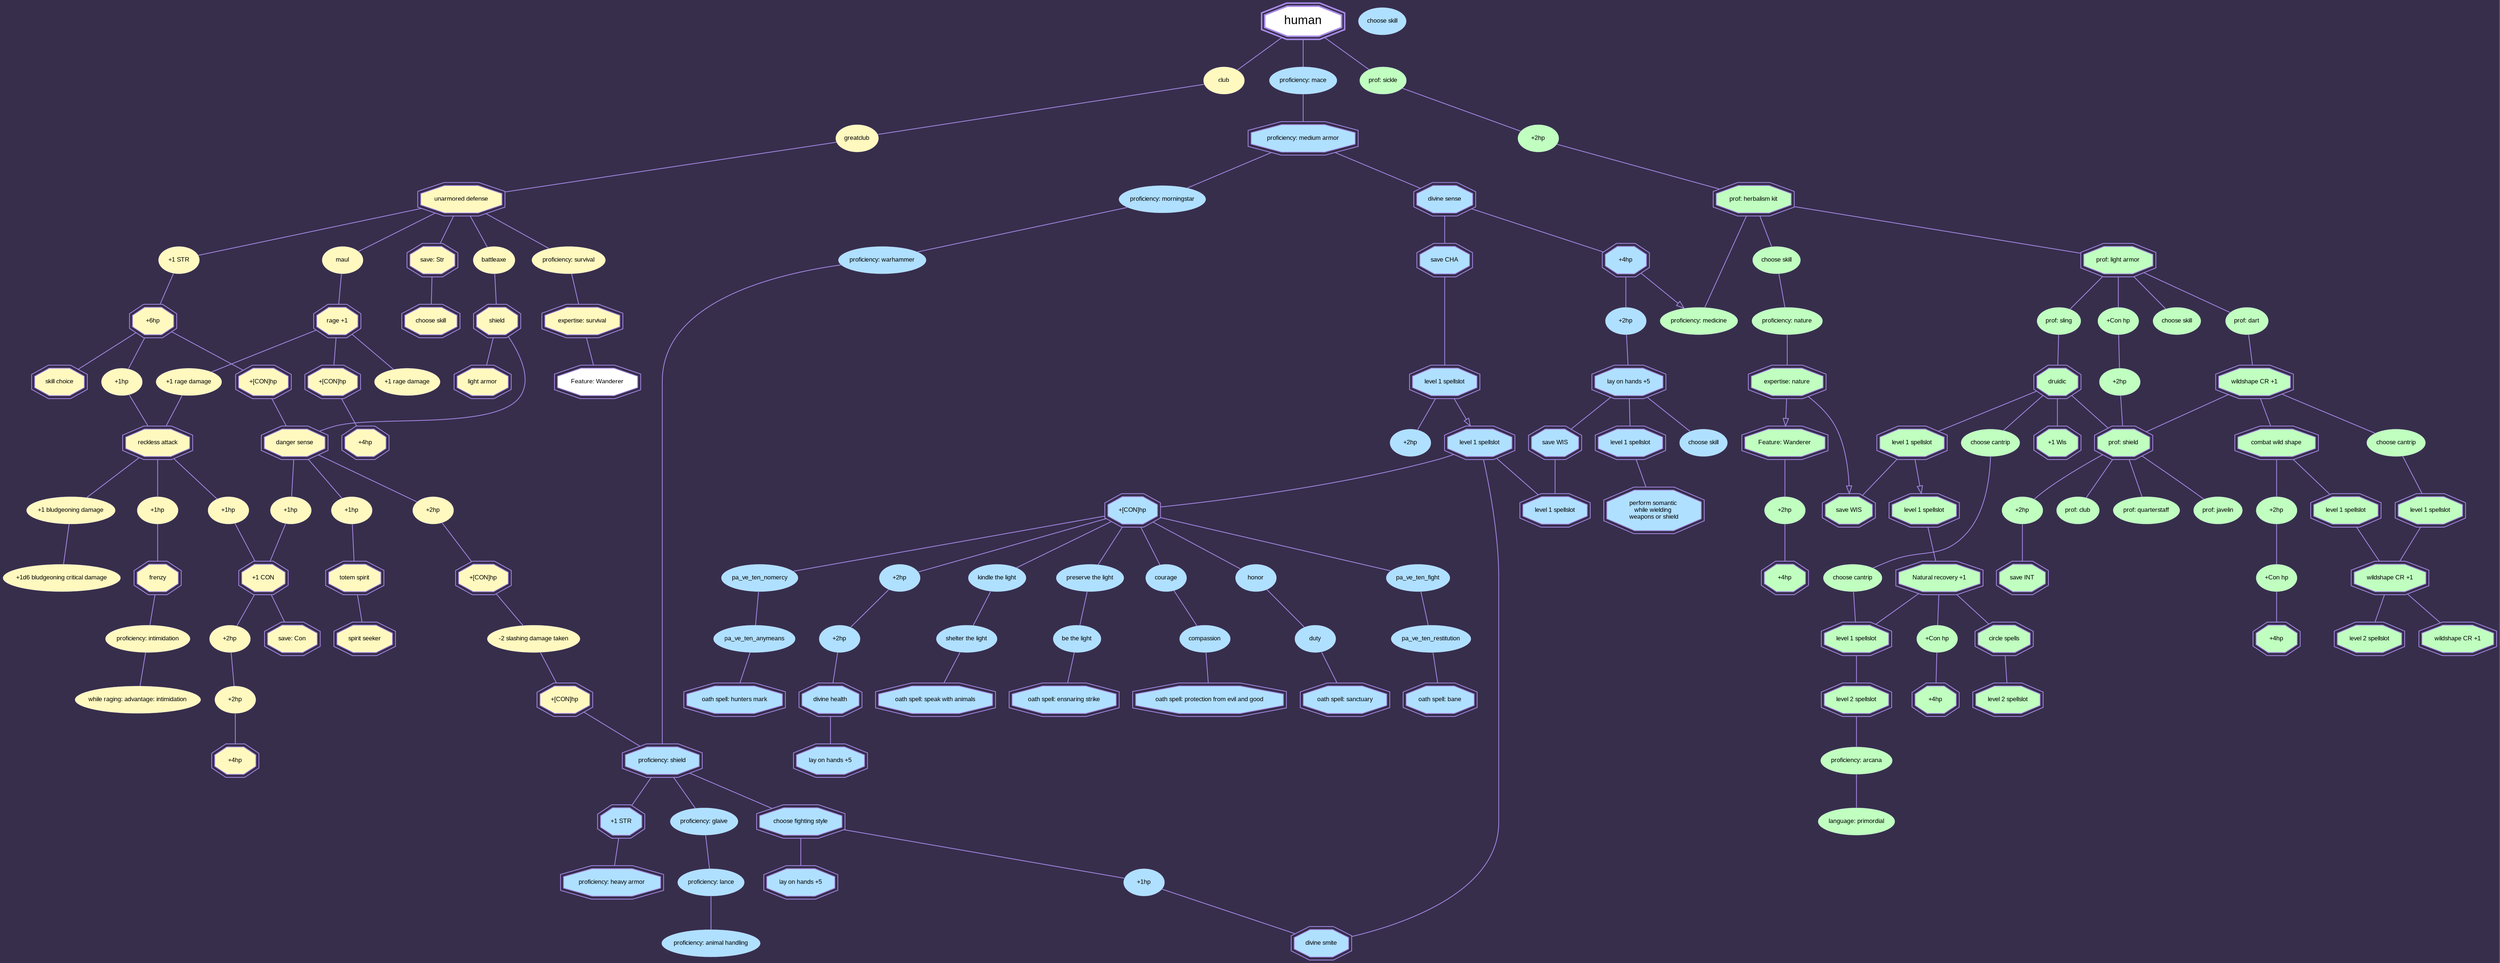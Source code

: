 digraph PathofDnD{
  node [penwidth = 1.0, fontsize =8, style = "filled",
  fillcolor = "#ffffff", color = "0.72,0.4,0.9",
  shape = "doubleoctagon", fontname = "Arial"];
  graph [root = "human", overlap = "false", bgcolor = "0.72,0.4,0.3";];
  edge [arrowhead = none, len=1.2, color = "0.72,0.4,0.9"];


  "human" [fontsize = 16, penwidth = 2];


  subgraph Barbarian{

  node [style = "filled" fillcolor = "#fff9c0";]
  //class Skills
    //1
      bb_rage_1[label = "rage +1"];
       "unarmored defense" "+6hp";
    //2
      "reckless attack" "danger sense"
    //3
      "frenzy" "spirit seeker" "totem spirit"
  //proficiencies
    "light armor" "shield" "save: Con" "save: Str" "skill choice"
    bb_skill_1[label = "choose skill"];
    bb_e_survival[label = "expertise: survival"];

    bb_con_1 [label="+1 CON"];

    bb_hp_con_1 [label = "+[CON]hp"]
    bb_hp_con_2 [label = "+[CON]hp"]
    bb_hp_con_3 [label = "+[CON]hp"]
    bb_hp_con_4 [label = "+[CON]hp"]
    bb_hp4_1 [label = "+4hp"]
    bb_hp4_2 [label = "+4hp"]

    subgraph bb_minor{
    node [penwidth = 0.1, shape = "ellipse"];
    //proficiencies
      "club" "greatclub"  "battleaxe" "maul"
      bb_p_survival[label = "proficiency: survival"];
      bb_p_intimidation[label = "proficiency: intimidation"]

      bb_advantage_intimidation [label = "while raging: advantage: intimidation"]

    //boni
      bb_str_1 [label="+1 STR"];
      bb_rd_1 [label="+1 rage damage"]
      bb_rd_2 [label="+1 rage damage"]
      bb_hp_1 [label="+1hp"]
      bb_hp_2 [label="+1hp"]
      bb_hp_3 [label="+1hp"]
      bb_hp_4 [label="+1hp"]
      bb_hp_5 [label="+1hp"]
      bb_hp2_1 [label = "+2hp"]
      bb_hp2_2 [label = "+2hp"]
      bb_hp2_3 [label = "+2hp"]

      bb_damageredux_slashing_1 [label = "-2 slashing damage taken"]
      bb_damageinc_bludgeoning_1 [label = "+1 bludgeoning damage"]
      bb_critinc_damage_bludgeoning [label = "+1d6 bludgeoning critical damage"]

    }

  //edges
    human-> "club" -> "greatclub" -> "unarmored defense" ;

    "save: Str" -> bb_skill_1;

    "unarmored defense" -> "save: Str";
    "unarmored defense" -> bb_str_1 -> "+6hp";
    "unarmored defense" -> "maul" ->bb_rage_1
    "unarmored defense" -> "battleaxe" -> "shield";
    "unarmored defense" -> bb_p_survival -> bb_e_survival;

    bb_rage_1 -> bb_rd_2 -> "reckless attack";
    bb_rage_1 -> bb_rd_1;
    bb_rage_1 -> bb_hp_con_4;

    bb_hp_con_4 -> bb_hp4_2;

    "shield" ->  "light armor";
    "shield" -> "danger sense";

    "+6hp" -> bb_hp_5 -> "reckless attack";
    "+6hp" -> bb_hp_con_1;
    "+6hp" -> "skill choice";

    bb_hp_con_1 -> "danger sense";

    "reckless attack" -> bb_hp_1 -> "frenzy";
    "reckless attack" -> bb_hp_3 -> bb_con_1;
    "reckless attack" -> bb_damageinc_bludgeoning_1 -> bb_critinc_damage_bludgeoning;

    "danger sense" -> bb_hp_2 -> "totem spirit";
    "danger sense" -> bb_hp_4 -> bb_con_1;
    "danger sense" ->bb_hp2_1 -> bb_hp_con_2;

    bb_hp_con_2 -> bb_damageredux_slashing_1 -> bb_hp_con_3;

    bb_con_1 -> "save: Con"
    bb_con_1 -> bb_hp2_2 ->bb_hp2_3 -> bb_hp4_1;

    "totem spirit" -> "spirit seeker";

    "frenzy" -> bb_p_intimidation ->bb_advantage_intimidation;
  }

  subgraph Druid{
    node [style = "filled" fillcolor = "#c0ffc0";]
    //class Skills
      "druidic" "circle spells" "combat wild shape"

      dr_f_wanderer [label = "Feature: Wanderer"];

      dr_recovery_1 [label = "Natural recovery +1"];

      dr_s_int [label = "save INT"];
      dr_s_wis [label = "save WIS"];
      dr_e_nature [label = "expertise: nature"];

      dr_wis1_1 [label = "+1 Wis"];

      dr_ss_l1_1 [label = "level 1 spellslot"];
      dr_ss_l1_2 [label = "level 1 spellslot"];
      dr_ss_l1_3 [label = "level 1 spellslot"];
      dr_ss_l1_4 [label = "level 1 spellslot"];
      dr_ss_l1_5 [label = "level 1 spellslot"];
      dr_ss_l2_1 [label = "level 2 spellslot"];
      dr_ss_l2_2 [label = "level 2 spellslot"];
      dr_ss_l2_3 [label = "level 2 spellslot"];

      dr_ws_1 [label = "wildshape CR +1"];
      dr_ws_2 [label = "wildshape CR +1"];
      dr_ws_3 [label = "wildshape CR +1"];

    //proficiencies
      dr_la [label = "prof: light armor"];
      dr_sh [label= "prof: shield"];
      dr_t_helrbalismkit [label = "prof: herbalism kit"];

      dr_hp4_1 [label = "+4hp"];
      dr_hp4_2 [label = "+4hp"];
      dr_hp4_3 [label = "+4hp"];


    subgraph dr_minor{
      node [penwidth = 0.1, shape = "ellipse"];

      dr_cantrip_1 [label = "choose cantrip"];
      dr_cantrip_2[ label = "choose cantrip"];
      dr_cantrip_3[ label = "choose cantrip"];

      dr_skill_1 [label = "choose skill"];
      dr_skill_2 [label = "choose skill"];
      dr_p_nature [label = "proficiency: nature"];
      dr_p_medicine [label = "proficiency: medicine"];
      dr_p_arcana [label = "proficiency: arcana"];

      dr_l_primordial [label = "language: primordial"]

      dr_club [label="prof: club"];
      dr_sickle [label="prof: sickle"];
      dr_dart [label="prof: dart"];
      dr_sling [label="prof: sling"];
      dr_quarterstaff [label="prof: quarterstaff"];
      dr_javelin [label="prof: javelin"];

      dr_hp2_1 [label = "+2hp"];
      dr_hp2_2 [label = "+2hp"];
      dr_hp2_3 [label = "+2hp"];
      dr_hp2_4 [label = "+2hp"];
      dr_hp2_5 [label = "+2hp"];

      dr_conHp_1 [label = "+Con hp"];
      dr_conHp_2 [label = "+Con hp"];
      dr_conHp_3 [label = "+Con hp"];


    }
    //edges
    human -> dr_sickle;
    dr_sickle -> dr_hp2_5 -> dr_t_helrbalismkit;

    dr_t_helrbalismkit -> dr_la;
    dr_t_helrbalismkit -> dr_skill_1 -> dr_p_nature -> dr_e_nature;
    dr_t_helrbalismkit -> dr_p_medicine;

    dr_e_nature -> dr_s_wis[arrowhead = empty];
    dr_e_nature -> dr_f_wanderer[arrowhead = empty];

    dr_f_wanderer -> dr_hp2_3 -> dr_hp4_2;

    dr_la -> dr_sling -> "druidic";
    dr_la -> dr_dart -> dr_ws_1;
    dr_la -> dr_skill_2;
    dr_la -> dr_conHp_2 -> dr_hp2_4 -> dr_sh;

    "druidic"  ->dr_ss_l1_1;
    "druidic" -> dr_sh;
    "druidic" -> dr_cantrip_2 -> dr_cantrip_3 -> dr_ss_l1_5;
    "druidic" -> dr_wis1_1;

    dr_sh -> dr_hp2_1 -> dr_s_int;
    dr_sh -> {dr_quarterstaff dr_javelin dr_club};

    dr_ss_l1_5 -> dr_ss_l2_1;

    dr_ss_l2_1 -> dr_p_arcana -> dr_l_primordial;

    dr_ss_l1_1 -> dr_ss_l1_2[arrowhead = empty];
    dr_ss_l1_1 -> dr_s_wis;

    dr_ss_l1_2 -> dr_recovery_1;

    dr_recovery_1 -> dr_ss_l1_5;
    dr_recovery_1 -> "circle spells";
    dr_recovery_1 -> dr_conHp_3 -> dr_hp4_3;

    "circle spells" -> dr_ss_l2_3;

    dr_ws_1 -> dr_sh;
    dr_ws_1 -> dr_cantrip_1 -> dr_ss_l1_3;
    dr_ws_1 -> "combat wild shape"

    "combat wild shape" -> dr_ss_l1_4;
    "combat wild shape" -> dr_hp2_2 -> dr_conHp_1 -> dr_hp4_1;

    dr_ss_l1_4 -> dr_ws_2;

    dr_ss_l1_3 -> dr_ws_2;

    dr_ws_2 -> dr_ws_3;
    dr_ws_2 -> dr_ss_l2_2;



  }

  subgraph paladin{
    node [style = "filled" fillcolor = "#b0e0ff";]

    "divine sense" "divine smite" "divine health"

    pa_ma [label = "proficiency: medium armor"];
    pa_ha [label = "proficiency: heavy armor"];
    pa_sh [label = "proficiency: shield"];

    pa_s_wis [label = "save WIS"];
    pa_s_cha [label = "save CHA"];

    pa_str_1 [label = "+1 STR"];

    pa_layonh_1 [label = "lay on hands +5"];
    pa_layonh_2 [label = "lay on hands +5"];
    pa_layonh_3 [label = "lay on hands +5"];

    pa_ss_l1_1 [label = "level 1 spellslot"];
    pa_ss_l1_2 [label = "level 1 spellslot"];
    pa_ss_l1_3 [label = "level 1 spellslot"];
    pa_ss_l1_4 [label = "level 1 spellslot"];

    pa_hp_base [label = "+4hp"];
    pa_hp_con_1 [label = "+[CON]hp"];

    pa_fightstyle [label = "choose fighting style"];

    pa_hand_less_somantic [label = "perform somantic \nwhile wielding \nweapons or shield"];


    subgraph pa_oath_ancient{
      pa_an_spell_ensnaringstrike [label = "oath spell: ensnaring strike"];
      pa_an_spell_speakwani [label = "oath spell: speak with animals"];

    }

    subgraph pa_oath_devotion{
      pa_de_spell_pfromeng [label = "oath spell: protection from evil and good"];
      pa_de_spell_sanctuary [label = "oath spell: sanctuary"];
    }

    subgraph pa_oath_vengance{
    pa_ve_spell_huntersm [label = "oath spell: hunters mark"];
    pa_ve_spell_bane [label = "oath spell: bane"];

    }

    subgraph pa_minor{
      node [penwidth = 0.1, shape = "ellipse"];

      pa_hp_1 [label = "+1hp"];
      pa_hp2_1 [label = "+2hp"];
      pa_hp2_2 [label = "+2hp"];
      pa_hp2_3 [label = "+2hp"];
      pa_hp2_4 [label = "+2hp"];

      pa_skill_1 [label = "choose skill"];
      pa_skill_2 [label = "choose skill"];

      pa_p_animalhandling [label = "proficiency: animal handling"];

      pa_morningstar [label = "proficiency: morningstar"];
      pa_warhammer [label = "proficiency: warhammer"];
      pa_glave [label = "proficiency: glaive"];
      pa_mace [label= "proficiency: mace"];
      pa_lance [label = "proficiency: lance"];


      subgraph pa_an_minor{
        pa_an_ten_kindle[label= "kindle the light"];
        pa_an_ten_shelter[label= "shelter the light"];
        pa_an_ten_preserve[label= "preserve the light"];
        pa_an_ten_be[label= "be the light"];
      }

      subgraph pa_de_minor{
        pa_de_ten_courage[label= "courage"];
        pa_de_ten_honor[label= "honor"];
        pa_de_ten_compassion[label= "compassion"];
        pa_de_ten_duty[label= "duty"];
      }

      subgraph pa_ve_minor{
        pa_ve_ten_fight;
        pa_ve_ten_restitution;
        pa_ve_ten_nomercy;
        pa_ve_ten_anymeans;
      }
    }

    //edges

    human -> pa_mace-> pa_ma;

    pa_ma ->"divine sense";
    pa_ma -> pa_morningstar -> pa_warhammer -> pa_sh;

    pa_sh -> pa_fightstyle;
    pa_sh -> pa_str_1 -> pa_ha;
    pa_sh -> pa_glave -> pa_lance ->pa_p_animalhandling;

    "divine sense" -> pa_hp_base;
    "divine sense" -> pa_s_cha;

    pa_hp_base -> pa_hp2_4 -> pa_layonh_1;

    pa_layonh_1 -> pa_s_wis;
    pa_layonh_1 ->pa_skill_2;
    pa_layonh_1 -> pa_ss_l1_4 -> pa_hand_less_somantic;

    pa_s_wis -> pa_ss_l1_2;

    pa_s_cha ->pa_ss_l1_3;

    pa_ss_l1_3 -> pa_ss_l1_1[arrowhead = empty];
    pa_ss_l1_3 -> pa_hp2_3;

    pa_ss_l1_1 -> "divine smite";
    pa_ss_l1_1 -> pa_ss_l1_2;

    pa_fightstyle ->pa_hp_1 -> "divine smite";
    pa_fightstyle -> pa_layonh_2;

    pa_ss_l1_1 -> pa_hp_con_1;

    pa_hp_con_1 -> pa_hp2_1 -> pa_hp2_2 ->"divine health";
    pa_hp_con_1 ->  pa_an_ten_kindle -> pa_an_ten_shelter -> pa_an_spell_speakwani;
    pa_hp_con_1 -> pa_an_ten_preserve -> pa_an_ten_be -> pa_an_spell_ensnaringstrike;
    pa_hp_con_1 -> pa_de_ten_courage -> pa_de_ten_compassion -> pa_de_spell_pfromeng;
    pa_hp_con_1 -> pa_de_ten_honor -> pa_de_ten_duty -> pa_de_spell_sanctuary;
    pa_hp_con_1 -> pa_ve_ten_fight -> pa_ve_ten_restitution -> pa_ve_spell_bane;
    pa_hp_con_1 -> pa_ve_ten_nomercy ->pa_ve_ten_anymeans -> pa_ve_spell_huntersm;

    "divine health" -> pa_layonh_3;

  }

  //Barbarian -- Druid
  bb_e_survival -> "Feature: Wanderer"

  //Barbarian -- Paladin
  bb_hp_con_3 -> pa_sh;

  //Druid -- Paladin
  pa_hp_base -> dr_p_medicine [arrowhead = "empty"];
}

